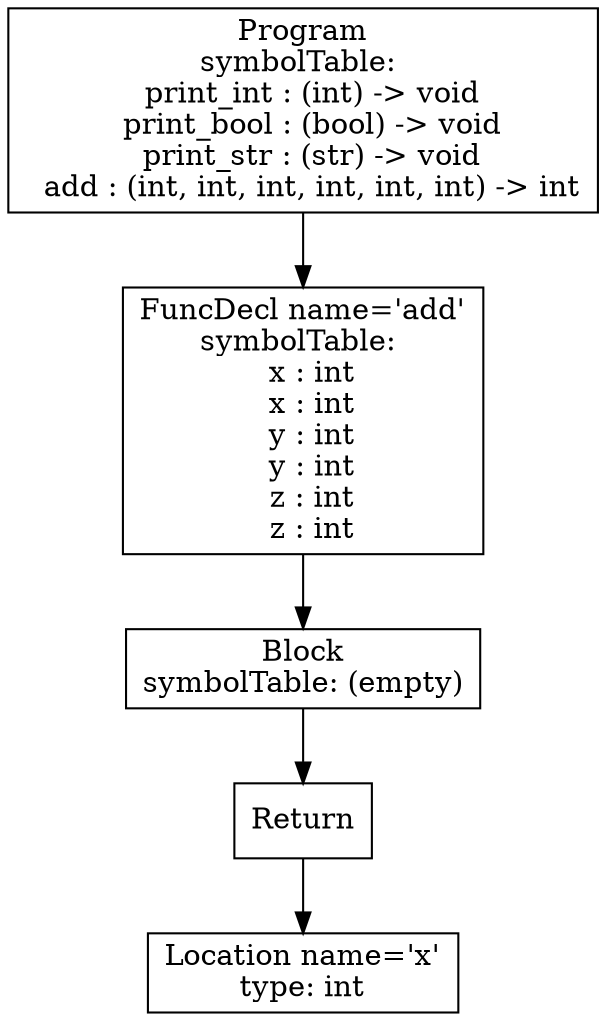 digraph AST {
4 [shape=box, label="Location name='x'\ntype: int"];
3 [shape=box, label="Return"];
3 -> 4;
2 [shape=box, label="Block\nsymbolTable: (empty)"];
2 -> 3;
1 [shape=box, label="FuncDecl name='add'\nsymbolTable: \n  x : int\n  x : int\n  y : int\n  y : int\n  z : int\n  z : int"];
1 -> 2;
0 [shape=box, label="Program\nsymbolTable: \n  print_int : (int) -> void\n  print_bool : (bool) -> void\n  print_str : (str) -> void\n  add : (int, int, int, int, int, int) -> int"];
0 -> 1;
}
